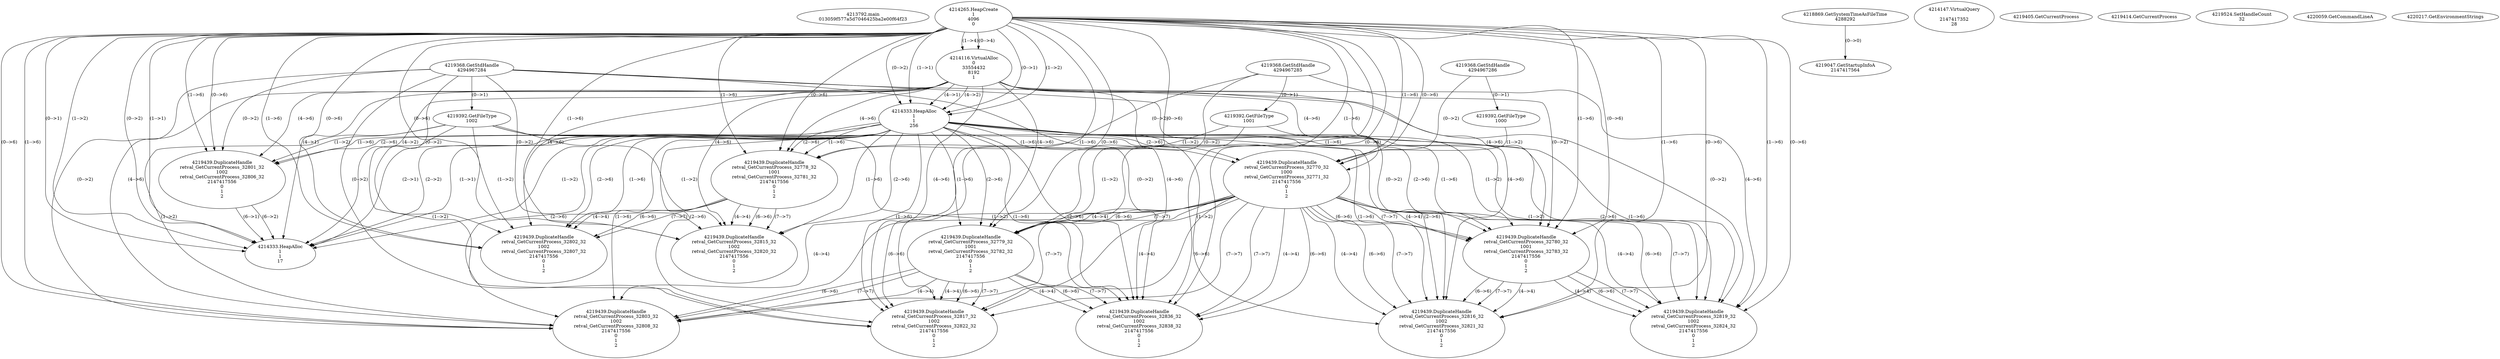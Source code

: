 // Global SCDG with merge call
digraph {
	0 [label="4213792.main
013059f577a5d7046425ba2e00f64f23"]
	1 [label="4214265.HeapCreate
1
4096
0"]
	2 [label="4218869.GetSystemTimeAsFileTime
4288292"]
	3 [label="4214116.VirtualAlloc
0
33554432
8192
1"]
	1 -> 3 [label="(1-->4)"]
	1 -> 3 [label="(0-->4)"]
	4 [label="4214147.VirtualQuery

2147417352
28"]
	5 [label="4214333.HeapAlloc
1
1
256"]
	1 -> 5 [label="(1-->1)"]
	1 -> 5 [label="(0-->1)"]
	3 -> 5 [label="(4-->1)"]
	1 -> 5 [label="(1-->2)"]
	1 -> 5 [label="(0-->2)"]
	3 -> 5 [label="(4-->2)"]
	6 [label="4219047.GetStartupInfoA
2147417564"]
	2 -> 6 [label="(0-->0)"]
	7 [label="4219368.GetStdHandle
4294967286"]
	8 [label="4219392.GetFileType
1000"]
	7 -> 8 [label="(0-->1)"]
	9 [label="4219368.GetStdHandle
4294967285"]
	10 [label="4219392.GetFileType
1001"]
	9 -> 10 [label="(0-->1)"]
	11 [label="4219368.GetStdHandle
4294967284"]
	12 [label="4219392.GetFileType
1002"]
	11 -> 12 [label="(0-->1)"]
	13 [label="4219405.GetCurrentProcess
"]
	14 [label="4219414.GetCurrentProcess
"]
	15 [label="4219439.DuplicateHandle
retval_GetCurrentProcess_32801_32
1002
retval_GetCurrentProcess_32806_32
2147417556
0
1
2"]
	11 -> 15 [label="(0-->2)"]
	12 -> 15 [label="(1-->2)"]
	1 -> 15 [label="(1-->6)"]
	1 -> 15 [label="(0-->6)"]
	3 -> 15 [label="(4-->6)"]
	5 -> 15 [label="(1-->6)"]
	5 -> 15 [label="(2-->6)"]
	16 [label="4219524.SetHandleCount
32"]
	17 [label="4220059.GetCommandLineA
"]
	18 [label="4214333.HeapAlloc
1
1
17"]
	1 -> 18 [label="(1-->1)"]
	1 -> 18 [label="(0-->1)"]
	3 -> 18 [label="(4-->1)"]
	5 -> 18 [label="(1-->1)"]
	5 -> 18 [label="(2-->1)"]
	15 -> 18 [label="(6-->1)"]
	1 -> 18 [label="(1-->2)"]
	1 -> 18 [label="(0-->2)"]
	3 -> 18 [label="(4-->2)"]
	5 -> 18 [label="(1-->2)"]
	5 -> 18 [label="(2-->2)"]
	15 -> 18 [label="(6-->2)"]
	19 [label="4220217.GetEnvironmentStrings
"]
	20 [label="4219439.DuplicateHandle
retval_GetCurrentProcess_32778_32
1001
retval_GetCurrentProcess_32781_32
2147417556
0
1
2"]
	9 -> 20 [label="(0-->2)"]
	10 -> 20 [label="(1-->2)"]
	1 -> 20 [label="(1-->6)"]
	1 -> 20 [label="(0-->6)"]
	3 -> 20 [label="(4-->6)"]
	5 -> 20 [label="(1-->6)"]
	5 -> 20 [label="(2-->6)"]
	21 [label="4219439.DuplicateHandle
retval_GetCurrentProcess_32802_32
1002
retval_GetCurrentProcess_32807_32
2147417556
0
1
2"]
	11 -> 21 [label="(0-->2)"]
	12 -> 21 [label="(1-->2)"]
	20 -> 21 [label="(4-->4)"]
	1 -> 21 [label="(1-->6)"]
	1 -> 21 [label="(0-->6)"]
	3 -> 21 [label="(4-->6)"]
	5 -> 21 [label="(1-->6)"]
	5 -> 21 [label="(2-->6)"]
	20 -> 21 [label="(6-->6)"]
	20 -> 21 [label="(7-->7)"]
	22 [label="4219439.DuplicateHandle
retval_GetCurrentProcess_32770_32
1000
retval_GetCurrentProcess_32771_32
2147417556
0
1
2"]
	7 -> 22 [label="(0-->2)"]
	8 -> 22 [label="(1-->2)"]
	1 -> 22 [label="(1-->6)"]
	1 -> 22 [label="(0-->6)"]
	3 -> 22 [label="(4-->6)"]
	5 -> 22 [label="(1-->6)"]
	5 -> 22 [label="(2-->6)"]
	23 [label="4219439.DuplicateHandle
retval_GetCurrentProcess_32779_32
1001
retval_GetCurrentProcess_32782_32
2147417556
0
1
2"]
	9 -> 23 [label="(0-->2)"]
	10 -> 23 [label="(1-->2)"]
	22 -> 23 [label="(4-->4)"]
	1 -> 23 [label="(1-->6)"]
	1 -> 23 [label="(0-->6)"]
	3 -> 23 [label="(4-->6)"]
	5 -> 23 [label="(1-->6)"]
	5 -> 23 [label="(2-->6)"]
	22 -> 23 [label="(6-->6)"]
	22 -> 23 [label="(7-->7)"]
	24 [label="4219439.DuplicateHandle
retval_GetCurrentProcess_32803_32
1002
retval_GetCurrentProcess_32808_32
2147417556
0
1
2"]
	11 -> 24 [label="(0-->2)"]
	12 -> 24 [label="(1-->2)"]
	22 -> 24 [label="(4-->4)"]
	23 -> 24 [label="(4-->4)"]
	1 -> 24 [label="(1-->6)"]
	1 -> 24 [label="(0-->6)"]
	3 -> 24 [label="(4-->6)"]
	5 -> 24 [label="(1-->6)"]
	5 -> 24 [label="(2-->6)"]
	22 -> 24 [label="(6-->6)"]
	23 -> 24 [label="(6-->6)"]
	22 -> 24 [label="(7-->7)"]
	23 -> 24 [label="(7-->7)"]
	25 [label="4219439.DuplicateHandle
retval_GetCurrentProcess_32815_32
1002
retval_GetCurrentProcess_32820_32
2147417556
0
1
2"]
	11 -> 25 [label="(0-->2)"]
	12 -> 25 [label="(1-->2)"]
	20 -> 25 [label="(4-->4)"]
	1 -> 25 [label="(1-->6)"]
	1 -> 25 [label="(0-->6)"]
	3 -> 25 [label="(4-->6)"]
	5 -> 25 [label="(1-->6)"]
	5 -> 25 [label="(2-->6)"]
	20 -> 25 [label="(6-->6)"]
	20 -> 25 [label="(7-->7)"]
	26 [label="4219439.DuplicateHandle
retval_GetCurrentProcess_32780_32
1001
retval_GetCurrentProcess_32783_32
2147417556
0
1
2"]
	9 -> 26 [label="(0-->2)"]
	10 -> 26 [label="(1-->2)"]
	22 -> 26 [label="(4-->4)"]
	1 -> 26 [label="(1-->6)"]
	1 -> 26 [label="(0-->6)"]
	3 -> 26 [label="(4-->6)"]
	5 -> 26 [label="(1-->6)"]
	5 -> 26 [label="(2-->6)"]
	22 -> 26 [label="(6-->6)"]
	22 -> 26 [label="(7-->7)"]
	27 [label="4219439.DuplicateHandle
retval_GetCurrentProcess_32816_32
1002
retval_GetCurrentProcess_32821_32
2147417556
0
1
2"]
	11 -> 27 [label="(0-->2)"]
	12 -> 27 [label="(1-->2)"]
	22 -> 27 [label="(4-->4)"]
	26 -> 27 [label="(4-->4)"]
	1 -> 27 [label="(1-->6)"]
	1 -> 27 [label="(0-->6)"]
	3 -> 27 [label="(4-->6)"]
	5 -> 27 [label="(1-->6)"]
	5 -> 27 [label="(2-->6)"]
	22 -> 27 [label="(6-->6)"]
	26 -> 27 [label="(6-->6)"]
	22 -> 27 [label="(7-->7)"]
	26 -> 27 [label="(7-->7)"]
	28 [label="4219439.DuplicateHandle
retval_GetCurrentProcess_32817_32
1002
retval_GetCurrentProcess_32822_32
2147417556
0
1
2"]
	11 -> 28 [label="(0-->2)"]
	12 -> 28 [label="(1-->2)"]
	22 -> 28 [label="(4-->4)"]
	23 -> 28 [label="(4-->4)"]
	1 -> 28 [label="(1-->6)"]
	1 -> 28 [label="(0-->6)"]
	3 -> 28 [label="(4-->6)"]
	5 -> 28 [label="(1-->6)"]
	5 -> 28 [label="(2-->6)"]
	22 -> 28 [label="(6-->6)"]
	23 -> 28 [label="(6-->6)"]
	22 -> 28 [label="(7-->7)"]
	23 -> 28 [label="(7-->7)"]
	29 [label="4219439.DuplicateHandle
retval_GetCurrentProcess_32819_32
1002
retval_GetCurrentProcess_32824_32
2147417556
0
1
2"]
	11 -> 29 [label="(0-->2)"]
	12 -> 29 [label="(1-->2)"]
	22 -> 29 [label="(4-->4)"]
	26 -> 29 [label="(4-->4)"]
	1 -> 29 [label="(1-->6)"]
	1 -> 29 [label="(0-->6)"]
	3 -> 29 [label="(4-->6)"]
	5 -> 29 [label="(1-->6)"]
	5 -> 29 [label="(2-->6)"]
	22 -> 29 [label="(6-->6)"]
	26 -> 29 [label="(6-->6)"]
	22 -> 29 [label="(7-->7)"]
	26 -> 29 [label="(7-->7)"]
	30 [label="4219439.DuplicateHandle
retval_GetCurrentProcess_32836_32
1002
retval_GetCurrentProcess_32838_32
2147417556
0
1
2"]
	11 -> 30 [label="(0-->2)"]
	12 -> 30 [label="(1-->2)"]
	22 -> 30 [label="(4-->4)"]
	23 -> 30 [label="(4-->4)"]
	1 -> 30 [label="(1-->6)"]
	1 -> 30 [label="(0-->6)"]
	3 -> 30 [label="(4-->6)"]
	5 -> 30 [label="(1-->6)"]
	5 -> 30 [label="(2-->6)"]
	22 -> 30 [label="(6-->6)"]
	23 -> 30 [label="(6-->6)"]
	22 -> 30 [label="(7-->7)"]
	23 -> 30 [label="(7-->7)"]
}
